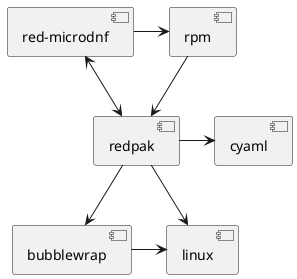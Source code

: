 @startuml

[redpak] --> [bubblewrap]
[redpak] --> [linux]
[redpak] -> [cyaml]

[red-microdnf] <--> [redpak]
[red-microdnf] -> [rpm]

[rpm] --> [redpak]

[bubblewrap] -> [linux]

@enduml
